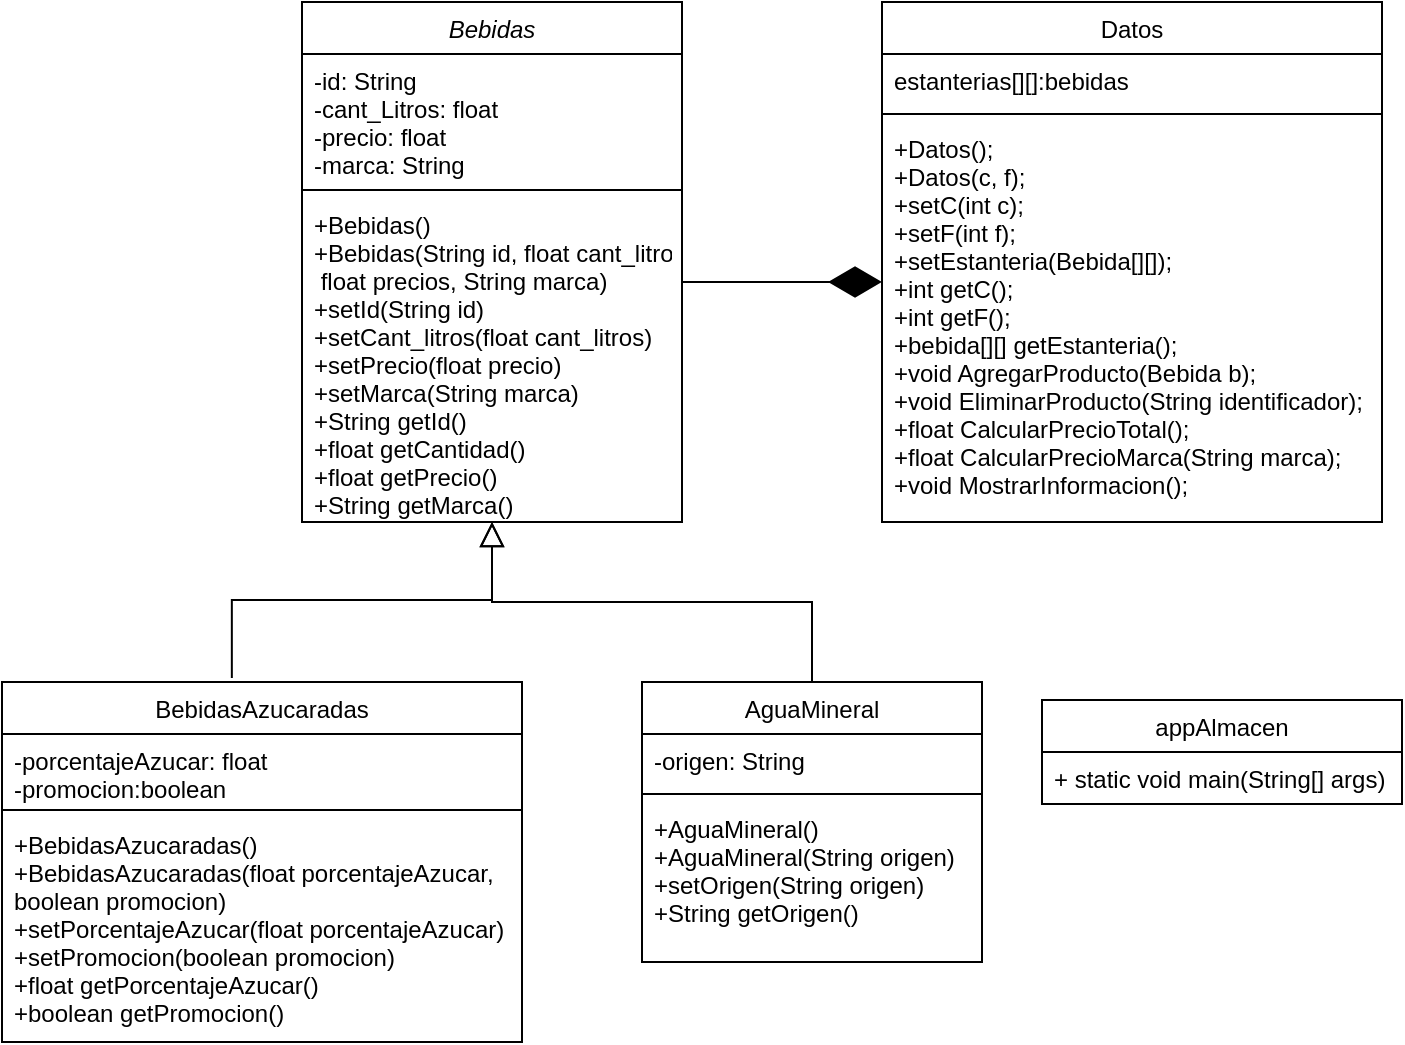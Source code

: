 <mxfile version="16.5.1" type="device"><diagram id="C5RBs43oDa-KdzZeNtuy" name="Page-1"><mxGraphModel dx="1182" dy="875" grid="1" gridSize="10" guides="1" tooltips="1" connect="1" arrows="1" fold="1" page="1" pageScale="1" pageWidth="827" pageHeight="1169" math="0" shadow="0"><root><mxCell id="WIyWlLk6GJQsqaUBKTNV-0"/><mxCell id="WIyWlLk6GJQsqaUBKTNV-1" parent="WIyWlLk6GJQsqaUBKTNV-0"/><mxCell id="zkfFHV4jXpPFQw0GAbJ--0" value="Bebidas" style="swimlane;fontStyle=2;align=center;verticalAlign=top;childLayout=stackLayout;horizontal=1;startSize=26;horizontalStack=0;resizeParent=1;resizeLast=0;collapsible=1;marginBottom=0;rounded=0;shadow=0;strokeWidth=1;" parent="WIyWlLk6GJQsqaUBKTNV-1" vertex="1"><mxGeometry x="180" y="120" width="190" height="260" as="geometry"><mxRectangle x="230" y="140" width="160" height="26" as="alternateBounds"/></mxGeometry></mxCell><mxCell id="zkfFHV4jXpPFQw0GAbJ--1" value="-id: String&#10;-cant_Litros: float&#10;-precio: float&#10;-marca: String" style="text;align=left;verticalAlign=top;spacingLeft=4;spacingRight=4;overflow=hidden;rotatable=0;points=[[0,0.5],[1,0.5]];portConstraint=eastwest;" parent="zkfFHV4jXpPFQw0GAbJ--0" vertex="1"><mxGeometry y="26" width="190" height="64" as="geometry"/></mxCell><mxCell id="zkfFHV4jXpPFQw0GAbJ--4" value="" style="line;html=1;strokeWidth=1;align=left;verticalAlign=middle;spacingTop=-1;spacingLeft=3;spacingRight=3;rotatable=0;labelPosition=right;points=[];portConstraint=eastwest;" parent="zkfFHV4jXpPFQw0GAbJ--0" vertex="1"><mxGeometry y="90" width="190" height="8" as="geometry"/></mxCell><mxCell id="zkfFHV4jXpPFQw0GAbJ--5" value="+Bebidas()&#10;+Bebidas(String id, float cant_litros,&#10; float precios, String marca)&#10;+setId(String id)&#10;+setCant_litros(float cant_litros)&#10;+setPrecio(float precio)&#10;+setMarca(String marca)&#10;+String getId()&#10;+float getCantidad()&#10;+float getPrecio()&#10;+String getMarca()" style="text;align=left;verticalAlign=top;spacingLeft=4;spacingRight=4;overflow=hidden;rotatable=0;points=[[0,0.5],[1,0.5]];portConstraint=eastwest;" parent="zkfFHV4jXpPFQw0GAbJ--0" vertex="1"><mxGeometry y="98" width="190" height="162" as="geometry"/></mxCell><mxCell id="zkfFHV4jXpPFQw0GAbJ--12" value="" style="endArrow=block;endSize=10;endFill=0;shadow=0;strokeWidth=1;rounded=0;edgeStyle=elbowEdgeStyle;elbow=vertical;exitX=0.442;exitY=-0.011;exitDx=0;exitDy=0;exitPerimeter=0;" parent="WIyWlLk6GJQsqaUBKTNV-1" source="dZNC-KYN78zcV7koy4Fq-4" target="zkfFHV4jXpPFQw0GAbJ--0" edge="1"><mxGeometry width="160" relative="1" as="geometry"><mxPoint x="200" y="460" as="sourcePoint"/><mxPoint x="200" y="203" as="targetPoint"/></mxGeometry></mxCell><mxCell id="zkfFHV4jXpPFQw0GAbJ--16" value="" style="endArrow=block;endSize=10;endFill=0;shadow=0;strokeWidth=1;rounded=0;edgeStyle=elbowEdgeStyle;elbow=vertical;exitX=0.5;exitY=0;exitDx=0;exitDy=0;" parent="WIyWlLk6GJQsqaUBKTNV-1" source="dZNC-KYN78zcV7koy4Fq-9" target="zkfFHV4jXpPFQw0GAbJ--0" edge="1"><mxGeometry width="160" relative="1" as="geometry"><mxPoint x="440" y="460" as="sourcePoint"/><mxPoint x="310" y="271" as="targetPoint"/></mxGeometry></mxCell><mxCell id="zkfFHV4jXpPFQw0GAbJ--17" value="Datos" style="swimlane;fontStyle=0;align=center;verticalAlign=top;childLayout=stackLayout;horizontal=1;startSize=26;horizontalStack=0;resizeParent=1;resizeLast=0;collapsible=1;marginBottom=0;rounded=0;shadow=0;strokeWidth=1;" parent="WIyWlLk6GJQsqaUBKTNV-1" vertex="1"><mxGeometry x="470" y="120" width="250" height="260" as="geometry"><mxRectangle x="550" y="140" width="160" height="26" as="alternateBounds"/></mxGeometry></mxCell><mxCell id="zkfFHV4jXpPFQw0GAbJ--18" value="estanterias[][]:bebidas" style="text;align=left;verticalAlign=top;spacingLeft=4;spacingRight=4;overflow=hidden;rotatable=0;points=[[0,0.5],[1,0.5]];portConstraint=eastwest;" parent="zkfFHV4jXpPFQw0GAbJ--17" vertex="1"><mxGeometry y="26" width="250" height="26" as="geometry"/></mxCell><mxCell id="zkfFHV4jXpPFQw0GAbJ--23" value="" style="line;html=1;strokeWidth=1;align=left;verticalAlign=middle;spacingTop=-1;spacingLeft=3;spacingRight=3;rotatable=0;labelPosition=right;points=[];portConstraint=eastwest;" parent="zkfFHV4jXpPFQw0GAbJ--17" vertex="1"><mxGeometry y="52" width="250" height="8" as="geometry"/></mxCell><mxCell id="zkfFHV4jXpPFQw0GAbJ--24" value="+Datos();&#10;+Datos(c, f);&#10;+setC(int c);&#10;+setF(int f);&#10;+setEstanteria(Bebida[][]);&#10;+int getC();&#10;+int getF();&#10;+bebida[][] getEstanteria();&#10;+void AgregarProducto(Bebida b);&#10;+void EliminarProducto(String identificador);&#10;+float CalcularPrecioTotal();&#10;+float CalcularPrecioMarca(String marca);&#10;+void MostrarInformacion();&#10;" style="text;align=left;verticalAlign=top;spacingLeft=4;spacingRight=4;overflow=hidden;rotatable=0;points=[[0,0.5],[1,0.5]];portConstraint=eastwest;" parent="zkfFHV4jXpPFQw0GAbJ--17" vertex="1"><mxGeometry y="60" width="250" height="200" as="geometry"/></mxCell><mxCell id="dZNC-KYN78zcV7koy4Fq-1" value="" style="endArrow=diamondThin;endFill=1;endSize=24;html=1;rounded=0;" parent="WIyWlLk6GJQsqaUBKTNV-1" edge="1"><mxGeometry width="160" relative="1" as="geometry"><mxPoint x="370" y="260" as="sourcePoint"/><mxPoint x="470" y="260" as="targetPoint"/></mxGeometry></mxCell><mxCell id="dZNC-KYN78zcV7koy4Fq-2" value="appAlmacen" style="swimlane;fontStyle=0;childLayout=stackLayout;horizontal=1;startSize=26;fillColor=none;horizontalStack=0;resizeParent=1;resizeParentMax=0;resizeLast=0;collapsible=1;marginBottom=0;" parent="WIyWlLk6GJQsqaUBKTNV-1" vertex="1"><mxGeometry x="550" y="469" width="180" height="52" as="geometry"/></mxCell><mxCell id="dZNC-KYN78zcV7koy4Fq-3" value="+ static void main(String[] args)" style="text;strokeColor=none;fillColor=none;align=left;verticalAlign=top;spacingLeft=4;spacingRight=4;overflow=hidden;rotatable=0;points=[[0,0.5],[1,0.5]];portConstraint=eastwest;" parent="dZNC-KYN78zcV7koy4Fq-2" vertex="1"><mxGeometry y="26" width="180" height="26" as="geometry"/></mxCell><mxCell id="dZNC-KYN78zcV7koy4Fq-4" value="BebidasAzucaradas" style="swimlane;fontStyle=0;align=center;verticalAlign=top;childLayout=stackLayout;horizontal=1;startSize=26;horizontalStack=0;resizeParent=1;resizeLast=0;collapsible=1;marginBottom=0;rounded=0;shadow=0;strokeWidth=1;" parent="WIyWlLk6GJQsqaUBKTNV-1" vertex="1"><mxGeometry x="30" y="460" width="260" height="180" as="geometry"><mxRectangle x="130" y="380" width="160" height="26" as="alternateBounds"/></mxGeometry></mxCell><mxCell id="dZNC-KYN78zcV7koy4Fq-5" value="-porcentajeAzucar: float&#10;-promocion:boolean" style="text;align=left;verticalAlign=top;spacingLeft=4;spacingRight=4;overflow=hidden;rotatable=0;points=[[0,0.5],[1,0.5]];portConstraint=eastwest;" parent="dZNC-KYN78zcV7koy4Fq-4" vertex="1"><mxGeometry y="26" width="260" height="34" as="geometry"/></mxCell><mxCell id="dZNC-KYN78zcV7koy4Fq-6" value="" style="line;html=1;strokeWidth=1;align=left;verticalAlign=middle;spacingTop=-1;spacingLeft=3;spacingRight=3;rotatable=0;labelPosition=right;points=[];portConstraint=eastwest;" parent="dZNC-KYN78zcV7koy4Fq-4" vertex="1"><mxGeometry y="60" width="260" height="8" as="geometry"/></mxCell><mxCell id="dZNC-KYN78zcV7koy4Fq-7" value="+BebidasAzucaradas()&#10;+BebidasAzucaradas(float porcentajeAzucar, &#10;boolean promocion)&#10;+setPorcentajeAzucar(float porcentajeAzucar)&#10;+setPromocion(boolean promocion)&#10;+float getPorcentajeAzucar()&#10;+boolean getPromocion()&#10;" style="text;align=left;verticalAlign=top;spacingLeft=4;spacingRight=4;overflow=hidden;rotatable=0;points=[[0,0.5],[1,0.5]];portConstraint=eastwest;fontStyle=0" parent="dZNC-KYN78zcV7koy4Fq-4" vertex="1"><mxGeometry y="68" width="260" height="102" as="geometry"/></mxCell><mxCell id="dZNC-KYN78zcV7koy4Fq-9" value="AguaMineral" style="swimlane;fontStyle=0;align=center;verticalAlign=top;childLayout=stackLayout;horizontal=1;startSize=26;horizontalStack=0;resizeParent=1;resizeLast=0;collapsible=1;marginBottom=0;rounded=0;shadow=0;strokeWidth=1;" parent="WIyWlLk6GJQsqaUBKTNV-1" vertex="1"><mxGeometry x="350" y="460" width="170" height="140" as="geometry"><mxRectangle x="340" y="380" width="170" height="26" as="alternateBounds"/></mxGeometry></mxCell><mxCell id="dZNC-KYN78zcV7koy4Fq-10" value="-origen: String " style="text;align=left;verticalAlign=top;spacingLeft=4;spacingRight=4;overflow=hidden;rotatable=0;points=[[0,0.5],[1,0.5]];portConstraint=eastwest;" parent="dZNC-KYN78zcV7koy4Fq-9" vertex="1"><mxGeometry y="26" width="170" height="26" as="geometry"/></mxCell><mxCell id="dZNC-KYN78zcV7koy4Fq-11" value="" style="line;html=1;strokeWidth=1;align=left;verticalAlign=middle;spacingTop=-1;spacingLeft=3;spacingRight=3;rotatable=0;labelPosition=right;points=[];portConstraint=eastwest;" parent="dZNC-KYN78zcV7koy4Fq-9" vertex="1"><mxGeometry y="52" width="170" height="8" as="geometry"/></mxCell><mxCell id="dZNC-KYN78zcV7koy4Fq-12" value="+AguaMineral()&#10;+AguaMineral(String origen)&#10;+setOrigen(String origen)&#10;+String getOrigen()" style="text;align=left;verticalAlign=top;spacingLeft=4;spacingRight=4;overflow=hidden;rotatable=0;points=[[0,0.5],[1,0.5]];portConstraint=eastwest;" parent="dZNC-KYN78zcV7koy4Fq-9" vertex="1"><mxGeometry y="60" width="170" height="80" as="geometry"/></mxCell></root></mxGraphModel></diagram></mxfile>